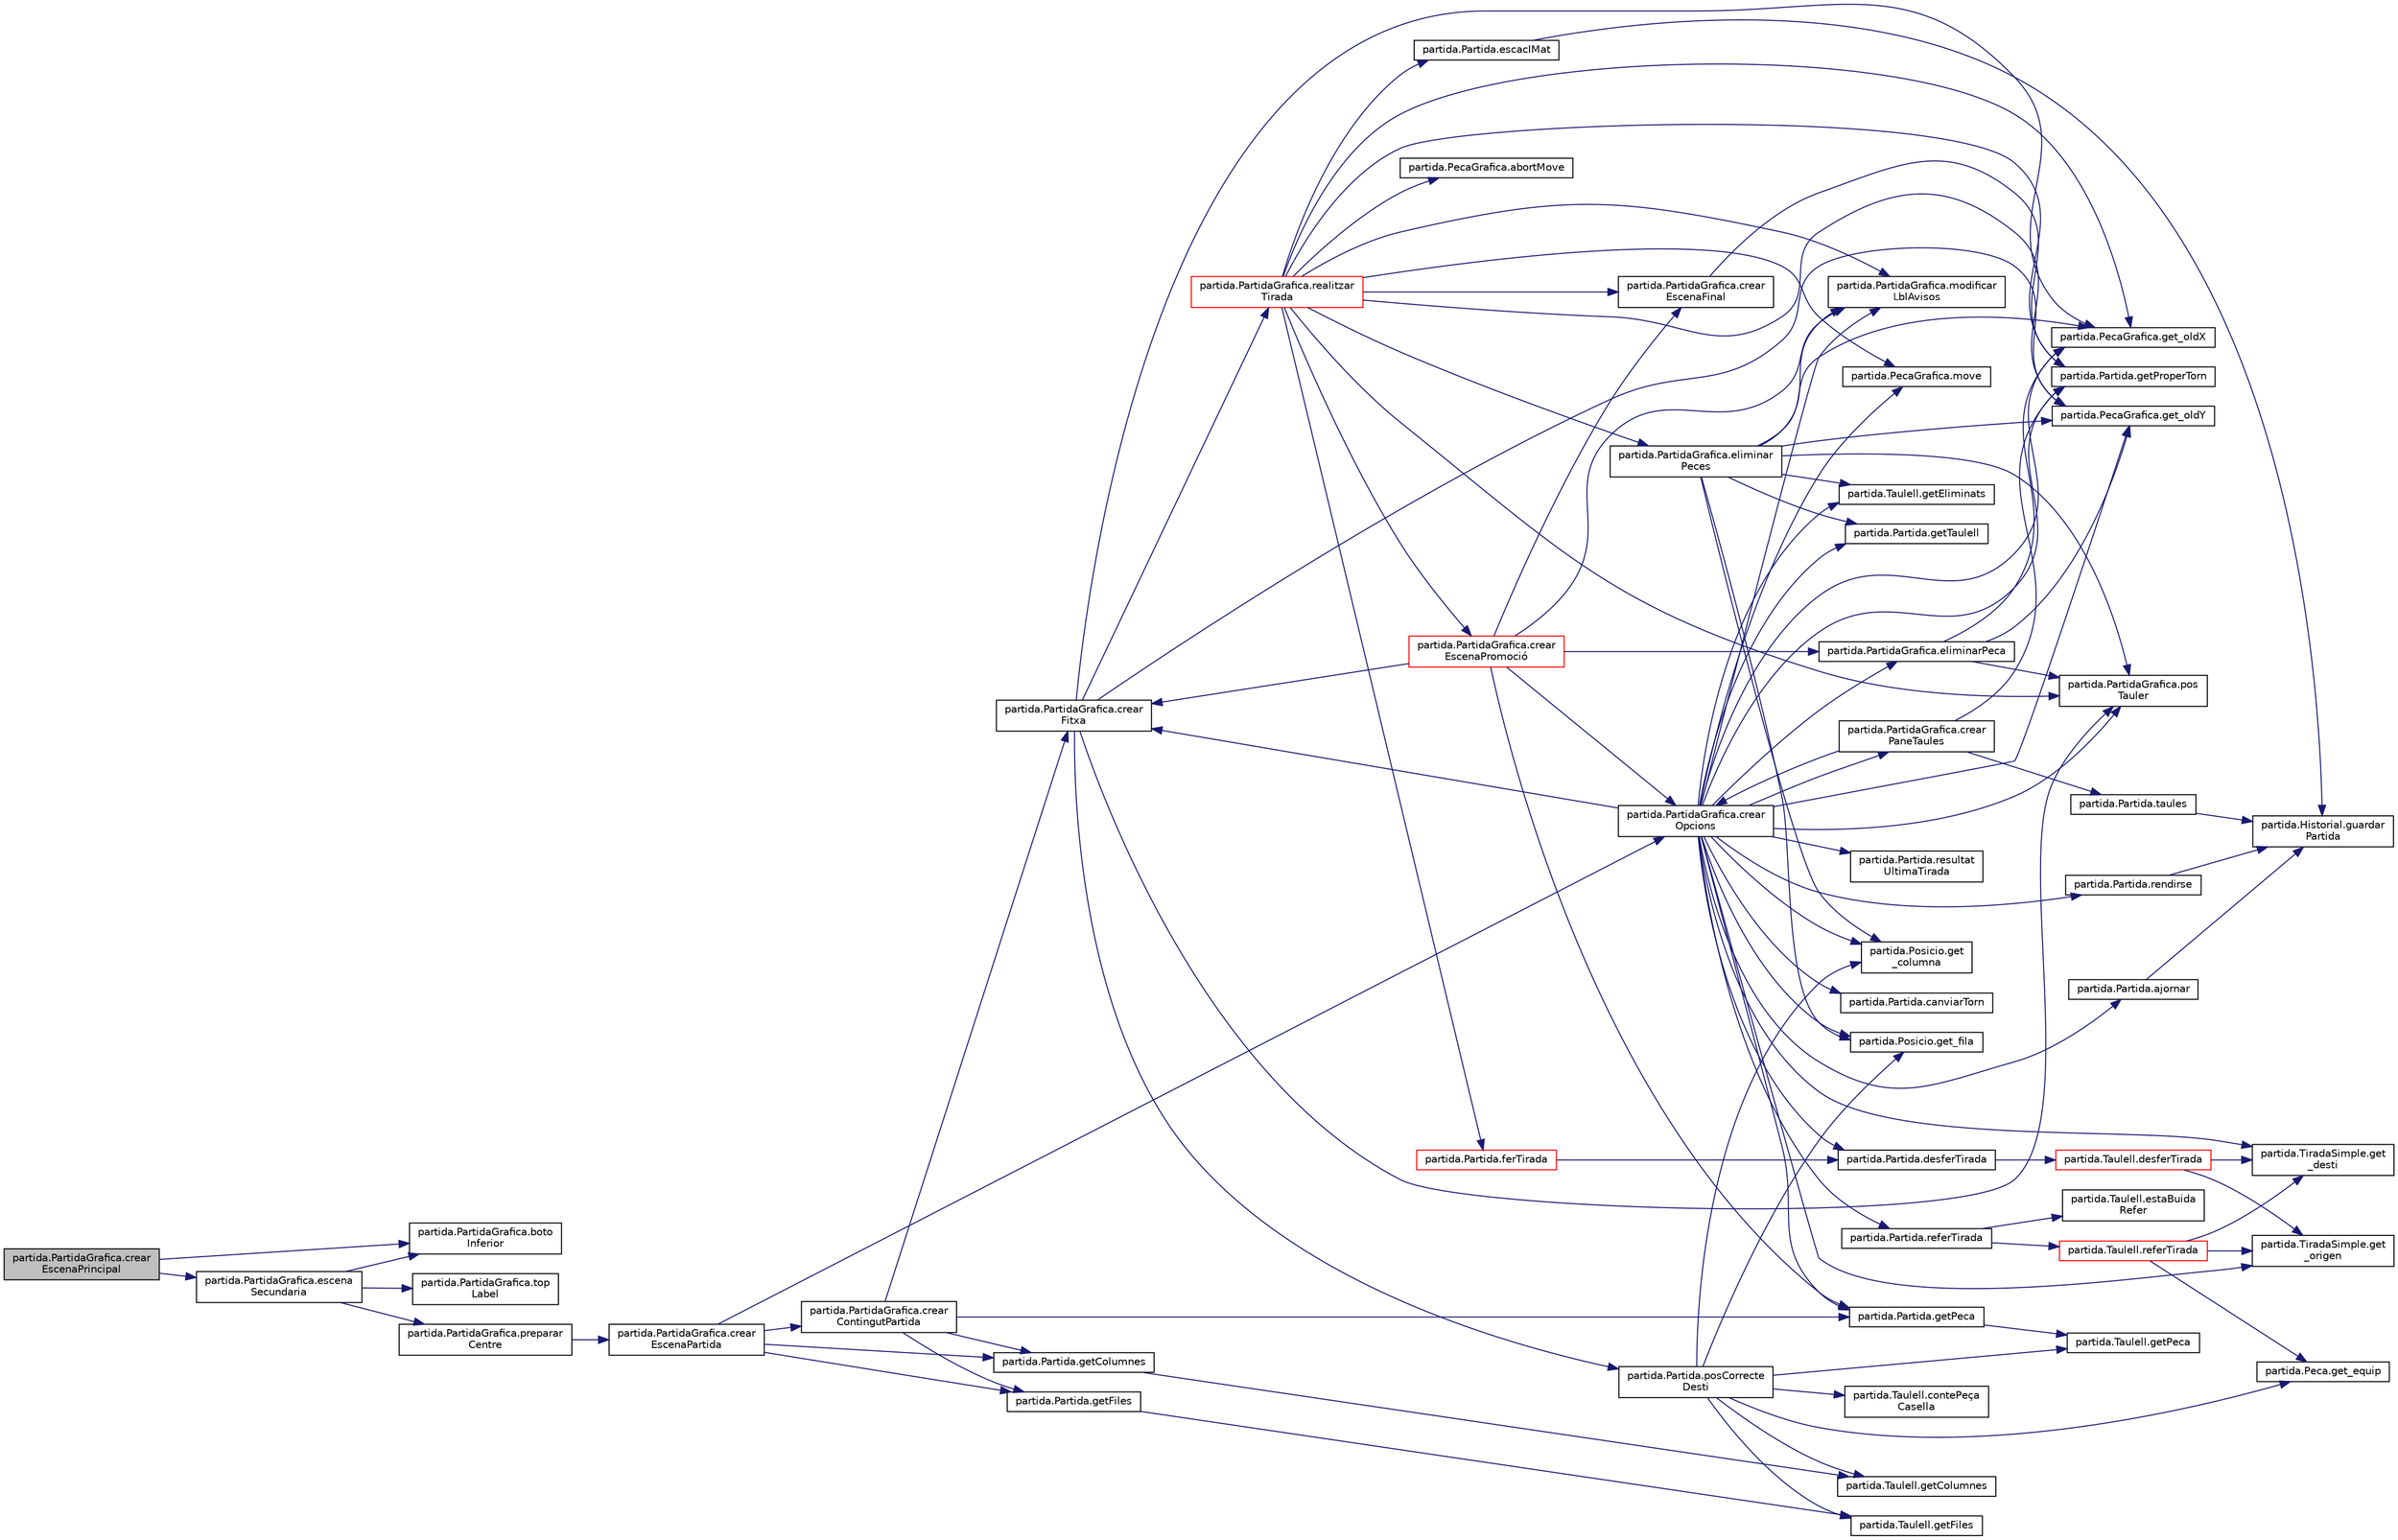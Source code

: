 digraph "partida.PartidaGrafica.crearEscenaPrincipal"
{
 // LATEX_PDF_SIZE
  edge [fontname="Helvetica",fontsize="10",labelfontname="Helvetica",labelfontsize="10"];
  node [fontname="Helvetica",fontsize="10",shape=record];
  rankdir="LR";
  Node1 [label="partida.PartidaGrafica.crear\lEscenaPrincipal",height=0.2,width=0.4,color="black", fillcolor="grey75", style="filled", fontcolor="black",tooltip="Crea l'escena principal."];
  Node1 -> Node2 [color="midnightblue",fontsize="10",style="solid",fontname="Helvetica"];
  Node2 [label="partida.PartidaGrafica.boto\lInferior",height=0.2,width=0.4,color="black", fillcolor="white", style="filled",URL="$classpartida_1_1_partida_grafica.html#a2bef1ac364a7d7f6e5d139b09cf77921",tooltip="Crea el botó per tirar enrere."];
  Node1 -> Node3 [color="midnightblue",fontsize="10",style="solid",fontname="Helvetica"];
  Node3 [label="partida.PartidaGrafica.escena\lSecundaria",height=0.2,width=0.4,color="black", fillcolor="white", style="filled",URL="$classpartida_1_1_partida_grafica.html#a32e9bb5299be820aef87ea3f58fda6bd",tooltip="Crea l'escena secundaria."];
  Node3 -> Node2 [color="midnightblue",fontsize="10",style="solid",fontname="Helvetica"];
  Node3 -> Node4 [color="midnightblue",fontsize="10",style="solid",fontname="Helvetica"];
  Node4 [label="partida.PartidaGrafica.preparar\lCentre",height=0.2,width=0.4,color="black", fillcolor="white", style="filled",URL="$classpartida_1_1_partida_grafica.html#a24051d5d02bee4cb623a58dd021c066e",tooltip="Es prepara el centre per l'escena secundaria."];
  Node4 -> Node5 [color="midnightblue",fontsize="10",style="solid",fontname="Helvetica"];
  Node5 [label="partida.PartidaGrafica.crear\lEscenaPartida",height=0.2,width=0.4,color="black", fillcolor="white", style="filled",URL="$classpartida_1_1_partida_grafica.html#a3b11d63e2d592d926ef4ca45a4148dc7",tooltip="Crea l'escena partida."];
  Node5 -> Node6 [color="midnightblue",fontsize="10",style="solid",fontname="Helvetica"];
  Node6 [label="partida.PartidaGrafica.crear\lContingutPartida",height=0.2,width=0.4,color="black", fillcolor="white", style="filled",URL="$classpartida_1_1_partida_grafica.html#a591e5560274bfbc48b1981eced48ebae",tooltip="Crea el taulell i posiciona les peces."];
  Node6 -> Node7 [color="midnightblue",fontsize="10",style="solid",fontname="Helvetica"];
  Node7 [label="partida.PartidaGrafica.crear\lFitxa",height=0.2,width=0.4,color="black", fillcolor="white", style="filled",URL="$classpartida_1_1_partida_grafica.html#ad79e50c713a3e043355a0f20f9cc5cea",tooltip="Crea la fitxa gràfica que anirà al taulell gràfic."];
  Node7 -> Node8 [color="midnightblue",fontsize="10",style="solid",fontname="Helvetica"];
  Node8 [label="partida.PecaGrafica.get_oldX",height=0.2,width=0.4,color="black", fillcolor="white", style="filled",URL="$classpartida_1_1_peca_grafica.html#a1584b799e9fa415ca81e6de6b2a96f5c",tooltip="Posició x de la Peça."];
  Node7 -> Node9 [color="midnightblue",fontsize="10",style="solid",fontname="Helvetica"];
  Node9 [label="partida.PecaGrafica.get_oldY",height=0.2,width=0.4,color="black", fillcolor="white", style="filled",URL="$classpartida_1_1_peca_grafica.html#a000a86424d3a4ed7a2bf1ff63b18e74d",tooltip="Posició y de la Peça."];
  Node7 -> Node10 [color="midnightblue",fontsize="10",style="solid",fontname="Helvetica"];
  Node10 [label="partida.Partida.posCorrecte\lDesti",height=0.2,width=0.4,color="black", fillcolor="white", style="filled",URL="$classpartida_1_1_partida.html#a699fa277cbb8ee7ecda2f6febf06b2df",tooltip="Comprova si la posició selecionada al destí és correcte."];
  Node10 -> Node11 [color="midnightblue",fontsize="10",style="solid",fontname="Helvetica"];
  Node11 [label="partida.Taulell.contePeça\lCasella",height=0.2,width=0.4,color="black", fillcolor="white", style="filled",URL="$classpartida_1_1_taulell.html#a92e92d8c4846fda13d15a0393019faaf",tooltip="Comprova si a la posicio entrada hi ha un peça al taulell."];
  Node10 -> Node12 [color="midnightblue",fontsize="10",style="solid",fontname="Helvetica"];
  Node12 [label="partida.Posicio.get\l_columna",height=0.2,width=0.4,color="black", fillcolor="white", style="filled",URL="$classpartida_1_1_posicio.html#a267f9e1db4052bbdf4cbdf15afde97e7",tooltip="Columna."];
  Node10 -> Node13 [color="midnightblue",fontsize="10",style="solid",fontname="Helvetica"];
  Node13 [label="partida.Peca.get_equip",height=0.2,width=0.4,color="black", fillcolor="white", style="filled",URL="$classpartida_1_1_peca.html#acf746f82f289a4a6b9c13f518df1fe6b",tooltip="Equip."];
  Node10 -> Node14 [color="midnightblue",fontsize="10",style="solid",fontname="Helvetica"];
  Node14 [label="partida.Posicio.get_fila",height=0.2,width=0.4,color="black", fillcolor="white", style="filled",URL="$classpartida_1_1_posicio.html#afd3e4dfc10d7a4ce1587ebc641cbbee5",tooltip="Fila."];
  Node10 -> Node15 [color="midnightblue",fontsize="10",style="solid",fontname="Helvetica"];
  Node15 [label="partida.Taulell.getColumnes",height=0.2,width=0.4,color="black", fillcolor="white", style="filled",URL="$classpartida_1_1_taulell.html#a8d2fde063ab0243cad4dd814e8222728",tooltip="Nombre de columnes."];
  Node10 -> Node16 [color="midnightblue",fontsize="10",style="solid",fontname="Helvetica"];
  Node16 [label="partida.Taulell.getFiles",height=0.2,width=0.4,color="black", fillcolor="white", style="filled",URL="$classpartida_1_1_taulell.html#a1b48b7386a78790ba4340c71574b1b14",tooltip="Nombre de files."];
  Node10 -> Node17 [color="midnightblue",fontsize="10",style="solid",fontname="Helvetica"];
  Node17 [label="partida.Taulell.getPeca",height=0.2,width=0.4,color="black", fillcolor="white", style="filled",URL="$classpartida_1_1_taulell.html#a4b161ff5085972632d42fd39a6404af9",tooltip="retorna la peça que hi ha a la posicio p"];
  Node7 -> Node18 [color="midnightblue",fontsize="10",style="solid",fontname="Helvetica"];
  Node18 [label="partida.PartidaGrafica.pos\lTauler",height=0.2,width=0.4,color="black", fillcolor="white", style="filled",URL="$classpartida_1_1_partida_grafica.html#ac2e4eeec65c2ed97c1906157e4f8cdb2",tooltip="Calcula la posició al taulell gràfic."];
  Node7 -> Node19 [color="midnightblue",fontsize="10",style="solid",fontname="Helvetica"];
  Node19 [label="partida.PartidaGrafica.realitzar\lTirada",height=0.2,width=0.4,color="red", fillcolor="white", style="filled",URL="$classpartida_1_1_partida_grafica.html#acb4c99e7ee645483ab9f9955d320b117",tooltip="Realitza una tirada."];
  Node19 -> Node20 [color="midnightblue",fontsize="10",style="solid",fontname="Helvetica"];
  Node20 [label="partida.PecaGrafica.abortMove",height=0.2,width=0.4,color="black", fillcolor="white", style="filled",URL="$classpartida_1_1_peca_grafica.html#adaaca69f97c7dbd1a8e7c7f8c0c977a8",tooltip="Cancela un moviment, recoloca les posicions inicials de la Peça gràfica."];
  Node19 -> Node21 [color="midnightblue",fontsize="10",style="solid",fontname="Helvetica"];
  Node21 [label="partida.PartidaGrafica.crear\lEscenaFinal",height=0.2,width=0.4,color="black", fillcolor="white", style="filled",URL="$classpartida_1_1_partida_grafica.html#a0e0ec498d646119a1755066e3e8200de",tooltip="Crea l'escena final de la partida quan un jugador guanya."];
  Node21 -> Node22 [color="midnightblue",fontsize="10",style="solid",fontname="Helvetica"];
  Node22 [label="partida.Partida.getProperTorn",height=0.2,width=0.4,color="black", fillcolor="white", style="filled",URL="$classpartida_1_1_partida.html#a09df5b78e01c3687f8ee7c2d05c8f0a7",tooltip="Torn del proper jugador, BLANQUES o NEGRES."];
  Node19 -> Node23 [color="midnightblue",fontsize="10",style="solid",fontname="Helvetica"];
  Node23 [label="partida.PartidaGrafica.crear\lEscenaPromoció",height=0.2,width=0.4,color="red", fillcolor="white", style="filled",URL="$classpartida_1_1_partida_grafica.html#a8019015902aff562d5c2b747ccfe58c2",tooltip="Crea panell per fer la promoció"];
  Node23 -> Node21 [color="midnightblue",fontsize="10",style="solid",fontname="Helvetica"];
  Node23 -> Node7 [color="midnightblue",fontsize="10",style="solid",fontname="Helvetica"];
  Node23 -> Node24 [color="midnightblue",fontsize="10",style="solid",fontname="Helvetica"];
  Node24 [label="partida.PartidaGrafica.crear\lOpcions",height=0.2,width=0.4,color="black", fillcolor="white", style="filled",URL="$classpartida_1_1_partida_grafica.html#adba25a1c270fb61aadd0c60b50569e0c",tooltip="Crea les opcions que es podran fer durant la partida."];
  Node24 -> Node25 [color="midnightblue",fontsize="10",style="solid",fontname="Helvetica"];
  Node25 [label="partida.Partida.ajornar",height=0.2,width=0.4,color="black", fillcolor="white", style="filled",URL="$classpartida_1_1_partida.html#a23c1af22e4f7d02004d2e68809728666",tooltip="Acció d'ajornar la partida."];
  Node25 -> Node26 [color="midnightblue",fontsize="10",style="solid",fontname="Helvetica"];
  Node26 [label="partida.Historial.guardar\lPartida",height=0.2,width=0.4,color="black", fillcolor="white", style="filled",URL="$classpartida_1_1_historial.html#a3c33d507e2b7939e293d2e31ca69b6ed",tooltip="Partida guardad en un Fitxer i el valor del Resultat."];
  Node24 -> Node27 [color="midnightblue",fontsize="10",style="solid",fontname="Helvetica"];
  Node27 [label="partida.Partida.canviarTorn",height=0.2,width=0.4,color="black", fillcolor="white", style="filled",URL="$classpartida_1_1_partida.html#ac108efb5ae0738ca71b8638267cd137e",tooltip="Canvia de torn."];
  Node24 -> Node7 [color="midnightblue",fontsize="10",style="solid",fontname="Helvetica"];
  Node24 -> Node28 [color="midnightblue",fontsize="10",style="solid",fontname="Helvetica"];
  Node28 [label="partida.PartidaGrafica.crear\lPaneTaules",height=0.2,width=0.4,color="black", fillcolor="white", style="filled",URL="$classpartida_1_1_partida_grafica.html#a5d30947acec27f26fe79c92f36ef7efc",tooltip="Crea un panell per acceptar/declinar les taules un cop s'han demanat."];
  Node28 -> Node24 [color="midnightblue",fontsize="10",style="solid",fontname="Helvetica"];
  Node28 -> Node22 [color="midnightblue",fontsize="10",style="solid",fontname="Helvetica"];
  Node28 -> Node29 [color="midnightblue",fontsize="10",style="solid",fontname="Helvetica"];
  Node29 [label="partida.Partida.taules",height=0.2,width=0.4,color="black", fillcolor="white", style="filled",URL="$classpartida_1_1_partida.html#a2c9c0e775e9145e914a3e28b282a42e4",tooltip="Acció de empatar la partida, cada jugador ho pot decidir en el seu torn i l'altre hi ha d'estar d'aco..."];
  Node29 -> Node26 [color="midnightblue",fontsize="10",style="solid",fontname="Helvetica"];
  Node24 -> Node30 [color="midnightblue",fontsize="10",style="solid",fontname="Helvetica"];
  Node30 [label="partida.Partida.desferTirada",height=0.2,width=0.4,color="black", fillcolor="white", style="filled",URL="$classpartida_1_1_partida.html#a13f42a2dd7e8619b7d0fef296b587458",tooltip="Desfem l'última tirada."];
  Node30 -> Node31 [color="midnightblue",fontsize="10",style="solid",fontname="Helvetica"];
  Node31 [label="partida.Taulell.desferTirada",height=0.2,width=0.4,color="red", fillcolor="white", style="filled",URL="$classpartida_1_1_taulell.html#a48a9253f10ef386042de713c540c842d",tooltip="desfa la tirada que li entren"];
  Node31 -> Node34 [color="midnightblue",fontsize="10",style="solid",fontname="Helvetica"];
  Node34 [label="partida.TiradaSimple.get\l_desti",height=0.2,width=0.4,color="black", fillcolor="white", style="filled",URL="$classpartida_1_1_tirada_simple.html#aaa98451448fe6aca2bf914e36fead1e6",tooltip="Destí"];
  Node31 -> Node36 [color="midnightblue",fontsize="10",style="solid",fontname="Helvetica"];
  Node36 [label="partida.TiradaSimple.get\l_origen",height=0.2,width=0.4,color="black", fillcolor="white", style="filled",URL="$classpartida_1_1_tirada_simple.html#ac67b65ec5021b314961fc232949bc680",tooltip="Origen."];
  Node24 -> Node48 [color="midnightblue",fontsize="10",style="solid",fontname="Helvetica"];
  Node48 [label="partida.PartidaGrafica.eliminarPeca",height=0.2,width=0.4,color="black", fillcolor="white", style="filled",URL="$classpartida_1_1_partida_grafica.html#a1dc50141df65e823d704c335fa522383",tooltip="S'elimina una peça gràfica del taulell."];
  Node48 -> Node8 [color="midnightblue",fontsize="10",style="solid",fontname="Helvetica"];
  Node48 -> Node9 [color="midnightblue",fontsize="10",style="solid",fontname="Helvetica"];
  Node48 -> Node18 [color="midnightblue",fontsize="10",style="solid",fontname="Helvetica"];
  Node24 -> Node12 [color="midnightblue",fontsize="10",style="solid",fontname="Helvetica"];
  Node24 -> Node34 [color="midnightblue",fontsize="10",style="solid",fontname="Helvetica"];
  Node24 -> Node14 [color="midnightblue",fontsize="10",style="solid",fontname="Helvetica"];
  Node24 -> Node8 [color="midnightblue",fontsize="10",style="solid",fontname="Helvetica"];
  Node24 -> Node9 [color="midnightblue",fontsize="10",style="solid",fontname="Helvetica"];
  Node24 -> Node36 [color="midnightblue",fontsize="10",style="solid",fontname="Helvetica"];
  Node24 -> Node49 [color="midnightblue",fontsize="10",style="solid",fontname="Helvetica"];
  Node49 [label="partida.Taulell.getEliminats",height=0.2,width=0.4,color="black", fillcolor="white", style="filled",URL="$classpartida_1_1_taulell.html#acf90f9d6e091e7d8114b63f2bd1862fd",tooltip="Llista de Peces eliminades."];
  Node24 -> Node50 [color="midnightblue",fontsize="10",style="solid",fontname="Helvetica"];
  Node50 [label="partida.Partida.getPeca",height=0.2,width=0.4,color="black", fillcolor="white", style="filled",URL="$classpartida_1_1_partida.html#a8539c42b89a176b01facf41d655ab4e1",tooltip="Peça de la posició p."];
  Node50 -> Node17 [color="midnightblue",fontsize="10",style="solid",fontname="Helvetica"];
  Node24 -> Node22 [color="midnightblue",fontsize="10",style="solid",fontname="Helvetica"];
  Node24 -> Node51 [color="midnightblue",fontsize="10",style="solid",fontname="Helvetica"];
  Node51 [label="partida.Partida.getTaulell",height=0.2,width=0.4,color="black", fillcolor="white", style="filled",URL="$classpartida_1_1_partida.html#a5ceb0c9a529cf7b271c0764d62bd6400",tooltip="Taulell."];
  Node24 -> Node52 [color="midnightblue",fontsize="10",style="solid",fontname="Helvetica"];
  Node52 [label="partida.PartidaGrafica.modificar\lLblAvisos",height=0.2,width=0.4,color="black", fillcolor="white", style="filled",URL="$classpartida_1_1_partida_grafica.html#ad83e144e7d5ba795b7fb3f4f594370e4",tooltip="Modifica els avisos per l'usuari."];
  Node24 -> Node53 [color="midnightblue",fontsize="10",style="solid",fontname="Helvetica"];
  Node53 [label="partida.PecaGrafica.move",height=0.2,width=0.4,color="black", fillcolor="white", style="filled",URL="$classpartida_1_1_peca_grafica.html#ad9a2e9ef23ef6266f923622059f1c1e9",tooltip=" "];
  Node24 -> Node18 [color="midnightblue",fontsize="10",style="solid",fontname="Helvetica"];
  Node24 -> Node54 [color="midnightblue",fontsize="10",style="solid",fontname="Helvetica"];
  Node54 [label="partida.Partida.referTirada",height=0.2,width=0.4,color="black", fillcolor="white", style="filled",URL="$classpartida_1_1_partida.html#aaf696f10a85b6371e29cd8ebad55afec",tooltip="Refem l'última tirada."];
  Node54 -> Node55 [color="midnightblue",fontsize="10",style="solid",fontname="Helvetica"];
  Node55 [label="partida.Taulell.estaBuida\lRefer",height=0.2,width=0.4,color="black", fillcolor="white", style="filled",URL="$classpartida_1_1_taulell.html#ad829d49fc3d544d94144f6ad4e8e700b",tooltip="boolea que et diu si el _tiradesRefer esta buit o no"];
  Node54 -> Node56 [color="midnightblue",fontsize="10",style="solid",fontname="Helvetica"];
  Node56 [label="partida.Taulell.referTirada",height=0.2,width=0.4,color="red", fillcolor="white", style="filled",URL="$classpartida_1_1_taulell.html#a2adc26a7b1a5c1270710251eef03e356",tooltip="refem l'ultima jugada desfeta i guardem el resultat"];
  Node56 -> Node34 [color="midnightblue",fontsize="10",style="solid",fontname="Helvetica"];
  Node56 -> Node13 [color="midnightblue",fontsize="10",style="solid",fontname="Helvetica"];
  Node56 -> Node36 [color="midnightblue",fontsize="10",style="solid",fontname="Helvetica"];
  Node24 -> Node74 [color="midnightblue",fontsize="10",style="solid",fontname="Helvetica"];
  Node74 [label="partida.Partida.rendirse",height=0.2,width=0.4,color="black", fillcolor="white", style="filled",URL="$classpartida_1_1_partida.html#ab55cd7eec6506a4b68e2e4382e17f96f",tooltip="Acció de perdre la partida, cada jugador ho pot decidir en el seu torn."];
  Node74 -> Node26 [color="midnightblue",fontsize="10",style="solid",fontname="Helvetica"];
  Node24 -> Node75 [color="midnightblue",fontsize="10",style="solid",fontname="Helvetica"];
  Node75 [label="partida.Partida.resultat\lUltimaTirada",height=0.2,width=0.4,color="black", fillcolor="white", style="filled",URL="$classpartida_1_1_partida.html#abb72ec2014f688c484cce4ad6dfd710d",tooltip=" "];
  Node23 -> Node48 [color="midnightblue",fontsize="10",style="solid",fontname="Helvetica"];
  Node23 -> Node50 [color="midnightblue",fontsize="10",style="solid",fontname="Helvetica"];
  Node23 -> Node52 [color="midnightblue",fontsize="10",style="solid",fontname="Helvetica"];
  Node19 -> Node88 [color="midnightblue",fontsize="10",style="solid",fontname="Helvetica"];
  Node88 [label="partida.PartidaGrafica.eliminar\lPeces",height=0.2,width=0.4,color="black", fillcolor="white", style="filled",URL="$classpartida_1_1_partida_grafica.html#a48b17dbb8a97287ded8b22e864bcf719",tooltip="S'eliminen les peces que han mort en la tirada."];
  Node88 -> Node12 [color="midnightblue",fontsize="10",style="solid",fontname="Helvetica"];
  Node88 -> Node14 [color="midnightblue",fontsize="10",style="solid",fontname="Helvetica"];
  Node88 -> Node8 [color="midnightblue",fontsize="10",style="solid",fontname="Helvetica"];
  Node88 -> Node9 [color="midnightblue",fontsize="10",style="solid",fontname="Helvetica"];
  Node88 -> Node49 [color="midnightblue",fontsize="10",style="solid",fontname="Helvetica"];
  Node88 -> Node51 [color="midnightblue",fontsize="10",style="solid",fontname="Helvetica"];
  Node88 -> Node52 [color="midnightblue",fontsize="10",style="solid",fontname="Helvetica"];
  Node88 -> Node18 [color="midnightblue",fontsize="10",style="solid",fontname="Helvetica"];
  Node19 -> Node89 [color="midnightblue",fontsize="10",style="solid",fontname="Helvetica"];
  Node89 [label="partida.Partida.escacIMat",height=0.2,width=0.4,color="black", fillcolor="white", style="filled",URL="$classpartida_1_1_partida.html#ac3b4f9a977f152e41acaaaa4eb92d626",tooltip="Acció de guanyar la partida."];
  Node89 -> Node26 [color="midnightblue",fontsize="10",style="solid",fontname="Helvetica"];
  Node19 -> Node90 [color="midnightblue",fontsize="10",style="solid",fontname="Helvetica"];
  Node90 [label="partida.Partida.ferTirada",height=0.2,width=0.4,color="red", fillcolor="white", style="filled",URL="$classpartida_1_1_partida.html#a7cf55f1cf2593fc89ce8f6bd26d14ad7",tooltip="Funció principal del programa: realitza una tirada un jugador."];
  Node90 -> Node30 [color="midnightblue",fontsize="10",style="solid",fontname="Helvetica"];
  Node19 -> Node8 [color="midnightblue",fontsize="10",style="solid",fontname="Helvetica"];
  Node19 -> Node9 [color="midnightblue",fontsize="10",style="solid",fontname="Helvetica"];
  Node19 -> Node22 [color="midnightblue",fontsize="10",style="solid",fontname="Helvetica"];
  Node19 -> Node52 [color="midnightblue",fontsize="10",style="solid",fontname="Helvetica"];
  Node19 -> Node53 [color="midnightblue",fontsize="10",style="solid",fontname="Helvetica"];
  Node19 -> Node18 [color="midnightblue",fontsize="10",style="solid",fontname="Helvetica"];
  Node6 -> Node108 [color="midnightblue",fontsize="10",style="solid",fontname="Helvetica"];
  Node108 [label="partida.Partida.getColumnes",height=0.2,width=0.4,color="black", fillcolor="white", style="filled",URL="$classpartida_1_1_partida.html#a13c552b41df4274056bb4c57f20608ba",tooltip="Nombre de Columnes que te el taulell."];
  Node108 -> Node15 [color="midnightblue",fontsize="10",style="solid",fontname="Helvetica"];
  Node6 -> Node109 [color="midnightblue",fontsize="10",style="solid",fontname="Helvetica"];
  Node109 [label="partida.Partida.getFiles",height=0.2,width=0.4,color="black", fillcolor="white", style="filled",URL="$classpartida_1_1_partida.html#afed64d53042305341082f29085bcad17",tooltip="nombre de Files que te el taulell"];
  Node109 -> Node16 [color="midnightblue",fontsize="10",style="solid",fontname="Helvetica"];
  Node6 -> Node50 [color="midnightblue",fontsize="10",style="solid",fontname="Helvetica"];
  Node5 -> Node24 [color="midnightblue",fontsize="10",style="solid",fontname="Helvetica"];
  Node5 -> Node108 [color="midnightblue",fontsize="10",style="solid",fontname="Helvetica"];
  Node5 -> Node109 [color="midnightblue",fontsize="10",style="solid",fontname="Helvetica"];
  Node3 -> Node110 [color="midnightblue",fontsize="10",style="solid",fontname="Helvetica"];
  Node110 [label="partida.PartidaGrafica.top\lLabel",height=0.2,width=0.4,color="black", fillcolor="white", style="filled",URL="$classpartida_1_1_partida_grafica.html#ae8f669d8b229a9ce1b8e0d641ccdb91d",tooltip="Crea el títol del top de l'escena secundaria."];
}
